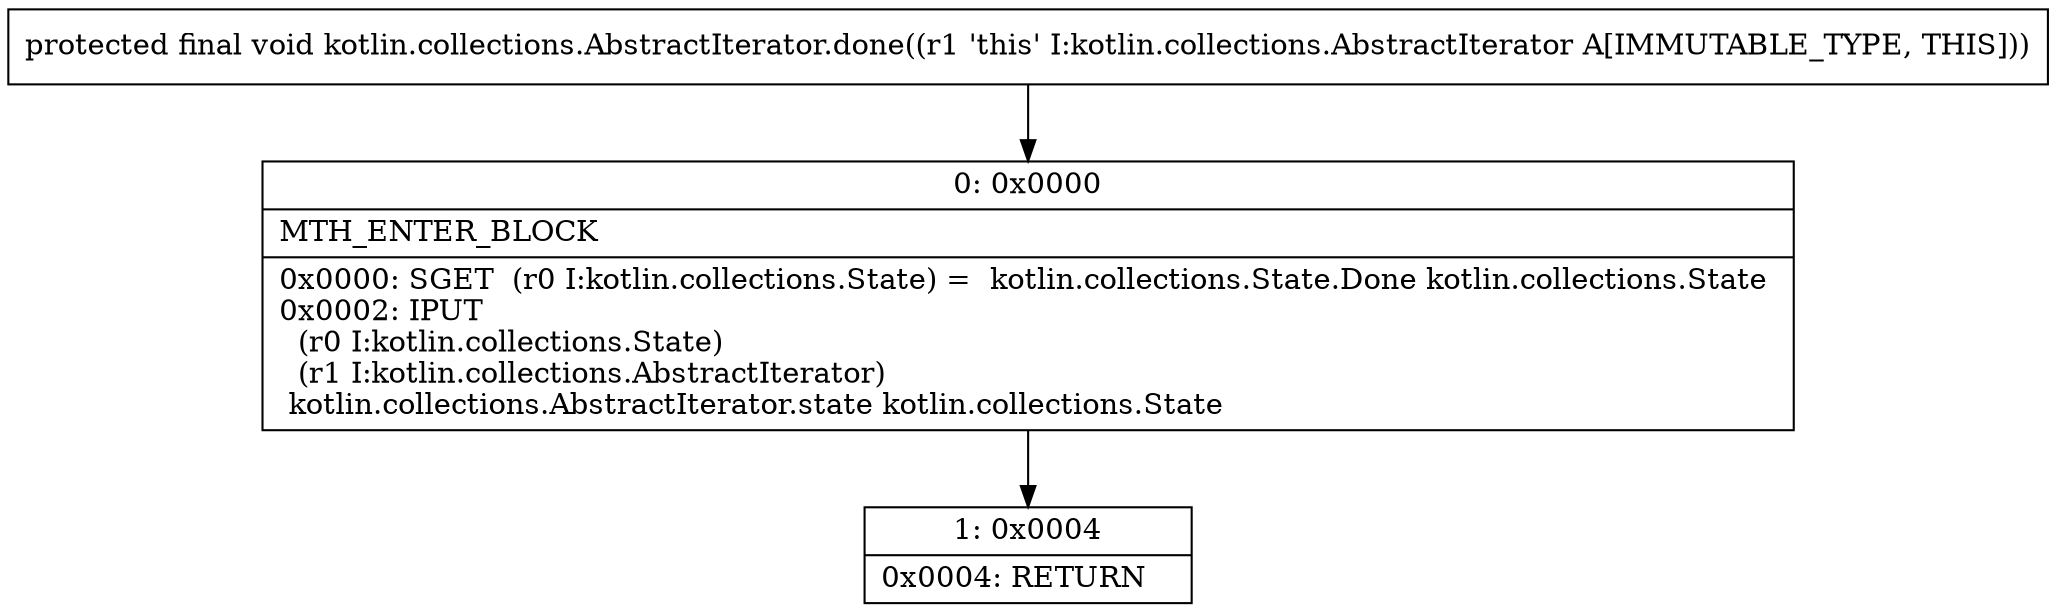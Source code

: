 digraph "CFG forkotlin.collections.AbstractIterator.done()V" {
Node_0 [shape=record,label="{0\:\ 0x0000|MTH_ENTER_BLOCK\l|0x0000: SGET  (r0 I:kotlin.collections.State) =  kotlin.collections.State.Done kotlin.collections.State \l0x0002: IPUT  \l  (r0 I:kotlin.collections.State)\l  (r1 I:kotlin.collections.AbstractIterator)\l kotlin.collections.AbstractIterator.state kotlin.collections.State \l}"];
Node_1 [shape=record,label="{1\:\ 0x0004|0x0004: RETURN   \l}"];
MethodNode[shape=record,label="{protected final void kotlin.collections.AbstractIterator.done((r1 'this' I:kotlin.collections.AbstractIterator A[IMMUTABLE_TYPE, THIS])) }"];
MethodNode -> Node_0;
Node_0 -> Node_1;
}

